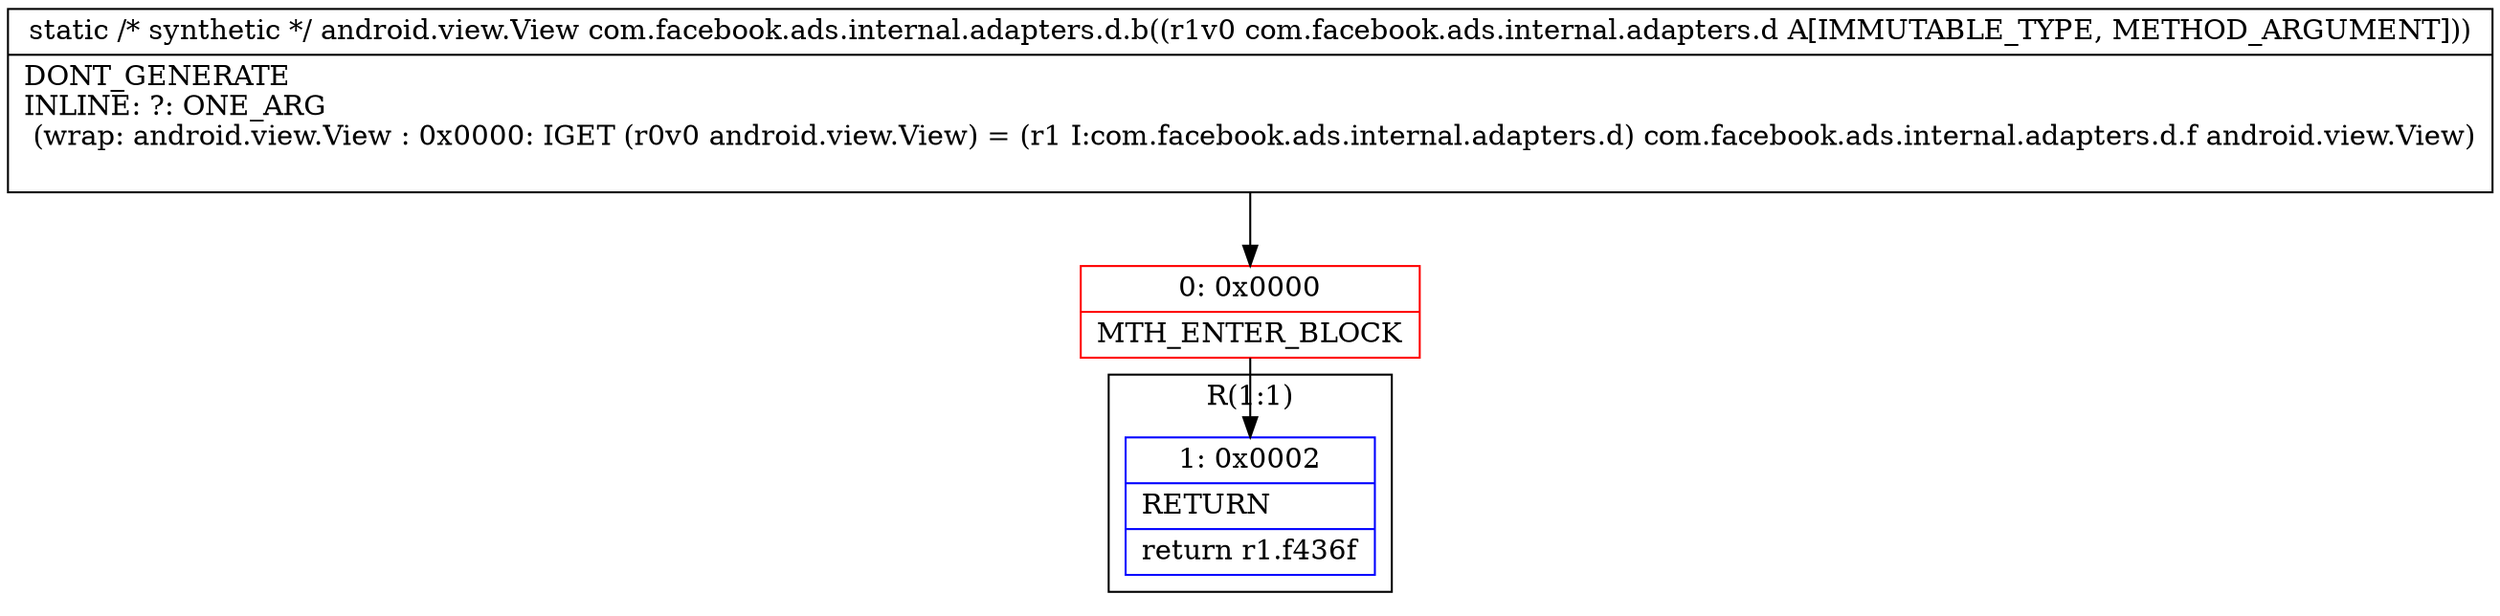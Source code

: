 digraph "CFG forcom.facebook.ads.internal.adapters.d.b(Lcom\/facebook\/ads\/internal\/adapters\/d;)Landroid\/view\/View;" {
subgraph cluster_Region_720026527 {
label = "R(1:1)";
node [shape=record,color=blue];
Node_1 [shape=record,label="{1\:\ 0x0002|RETURN\l|return r1.f436f\l}"];
}
Node_0 [shape=record,color=red,label="{0\:\ 0x0000|MTH_ENTER_BLOCK\l}"];
MethodNode[shape=record,label="{static \/* synthetic *\/ android.view.View com.facebook.ads.internal.adapters.d.b((r1v0 com.facebook.ads.internal.adapters.d A[IMMUTABLE_TYPE, METHOD_ARGUMENT]))  | DONT_GENERATE\lINLINE: ?: ONE_ARG  \l  (wrap: android.view.View : 0x0000: IGET  (r0v0 android.view.View) = (r1 I:com.facebook.ads.internal.adapters.d) com.facebook.ads.internal.adapters.d.f android.view.View)\l\l}"];
MethodNode -> Node_0;
Node_0 -> Node_1;
}

